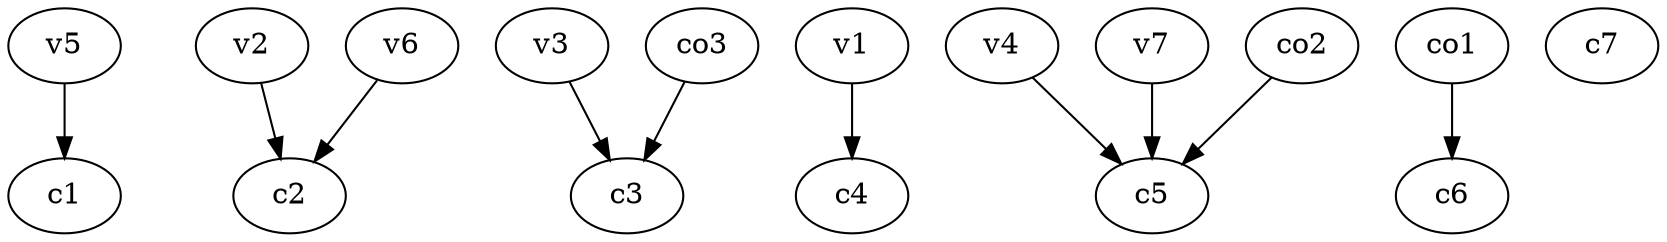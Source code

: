 strict digraph  {
c1;
c2;
c3;
c4;
c5;
c6;
c7;
v1;
v2;
v3;
v4;
v5;
v6;
v7;
co1;
co2;
co3;
v1 -> c4  [weight=1];
v2 -> c2  [weight=1];
v3 -> c3  [weight=1];
v4 -> c5  [weight=1];
v5 -> c1  [weight=1];
v6 -> c2  [weight=1];
v7 -> c5  [weight=1];
co1 -> c6  [weight=1];
co2 -> c5  [weight=1];
co3 -> c3  [weight=1];
}
